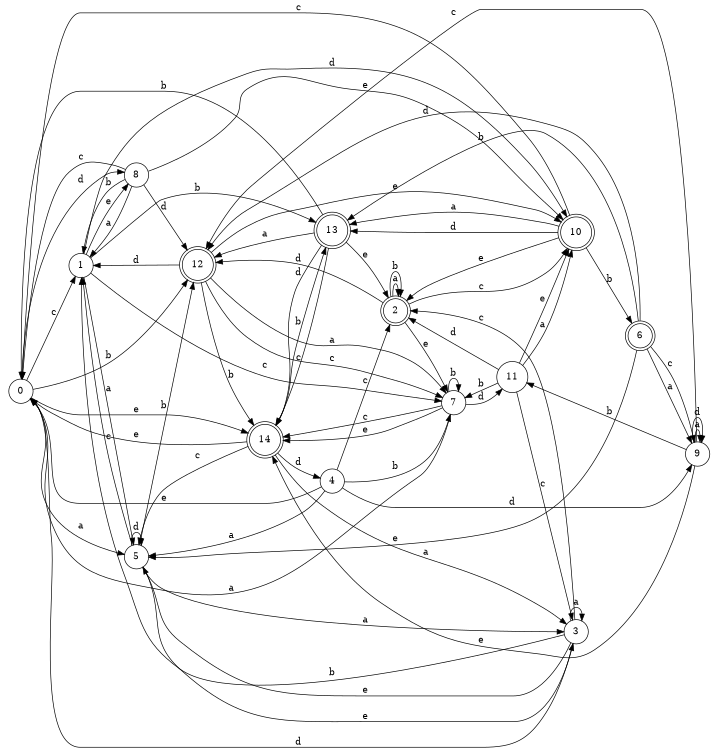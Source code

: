 digraph n12_8 {
__start0 [label="" shape="none"];

rankdir=LR;
size="8,5";

s0 [style="filled", color="black", fillcolor="white" shape="circle", label="0"];
s1 [style="filled", color="black", fillcolor="white" shape="circle", label="1"];
s2 [style="rounded,filled", color="black", fillcolor="white" shape="doublecircle", label="2"];
s3 [style="filled", color="black", fillcolor="white" shape="circle", label="3"];
s4 [style="filled", color="black", fillcolor="white" shape="circle", label="4"];
s5 [style="filled", color="black", fillcolor="white" shape="circle", label="5"];
s6 [style="rounded,filled", color="black", fillcolor="white" shape="doublecircle", label="6"];
s7 [style="filled", color="black", fillcolor="white" shape="circle", label="7"];
s8 [style="filled", color="black", fillcolor="white" shape="circle", label="8"];
s9 [style="filled", color="black", fillcolor="white" shape="circle", label="9"];
s10 [style="rounded,filled", color="black", fillcolor="white" shape="doublecircle", label="10"];
s11 [style="filled", color="black", fillcolor="white" shape="circle", label="11"];
s12 [style="rounded,filled", color="black", fillcolor="white" shape="doublecircle", label="12"];
s13 [style="rounded,filled", color="black", fillcolor="white" shape="doublecircle", label="13"];
s14 [style="rounded,filled", color="black", fillcolor="white" shape="doublecircle", label="14"];
s0 -> s5 [label="a"];
s0 -> s12 [label="b"];
s0 -> s1 [label="c"];
s0 -> s8 [label="d"];
s0 -> s14 [label="e"];
s1 -> s5 [label="a"];
s1 -> s13 [label="b"];
s1 -> s7 [label="c"];
s1 -> s10 [label="d"];
s1 -> s8 [label="e"];
s2 -> s2 [label="a"];
s2 -> s2 [label="b"];
s2 -> s10 [label="c"];
s2 -> s12 [label="d"];
s2 -> s7 [label="e"];
s3 -> s3 [label="a"];
s3 -> s1 [label="b"];
s3 -> s2 [label="c"];
s3 -> s0 [label="d"];
s3 -> s5 [label="e"];
s4 -> s5 [label="a"];
s4 -> s7 [label="b"];
s4 -> s2 [label="c"];
s4 -> s9 [label="d"];
s4 -> s0 [label="e"];
s5 -> s3 [label="a"];
s5 -> s12 [label="b"];
s5 -> s1 [label="c"];
s5 -> s5 [label="d"];
s5 -> s3 [label="e"];
s6 -> s9 [label="a"];
s6 -> s13 [label="b"];
s6 -> s9 [label="c"];
s6 -> s12 [label="d"];
s6 -> s5 [label="e"];
s7 -> s0 [label="a"];
s7 -> s7 [label="b"];
s7 -> s14 [label="c"];
s7 -> s11 [label="d"];
s7 -> s14 [label="e"];
s8 -> s1 [label="a"];
s8 -> s1 [label="b"];
s8 -> s0 [label="c"];
s8 -> s12 [label="d"];
s8 -> s10 [label="e"];
s9 -> s9 [label="a"];
s9 -> s11 [label="b"];
s9 -> s12 [label="c"];
s9 -> s9 [label="d"];
s9 -> s14 [label="e"];
s10 -> s13 [label="a"];
s10 -> s6 [label="b"];
s10 -> s0 [label="c"];
s10 -> s13 [label="d"];
s10 -> s2 [label="e"];
s11 -> s10 [label="a"];
s11 -> s7 [label="b"];
s11 -> s3 [label="c"];
s11 -> s2 [label="d"];
s11 -> s10 [label="e"];
s12 -> s7 [label="a"];
s12 -> s14 [label="b"];
s12 -> s7 [label="c"];
s12 -> s1 [label="d"];
s12 -> s10 [label="e"];
s13 -> s12 [label="a"];
s13 -> s0 [label="b"];
s13 -> s14 [label="c"];
s13 -> s14 [label="d"];
s13 -> s2 [label="e"];
s14 -> s3 [label="a"];
s14 -> s13 [label="b"];
s14 -> s5 [label="c"];
s14 -> s4 [label="d"];
s14 -> s0 [label="e"];

}